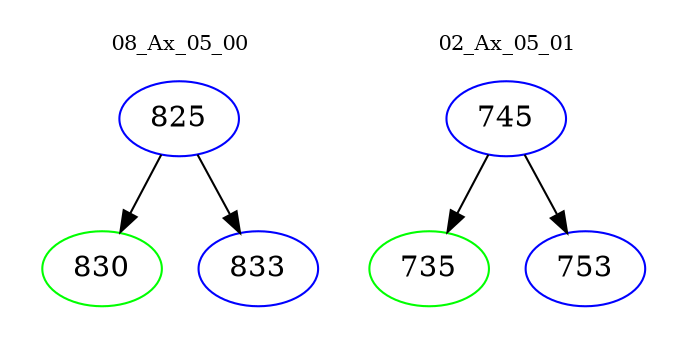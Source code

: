 digraph{
subgraph cluster_0 {
color = white
label = "08_Ax_05_00";
fontsize=10;
T0_825 [label="825", color="blue"]
T0_825 -> T0_830 [color="black"]
T0_830 [label="830", color="green"]
T0_825 -> T0_833 [color="black"]
T0_833 [label="833", color="blue"]
}
subgraph cluster_1 {
color = white
label = "02_Ax_05_01";
fontsize=10;
T1_745 [label="745", color="blue"]
T1_745 -> T1_735 [color="black"]
T1_735 [label="735", color="green"]
T1_745 -> T1_753 [color="black"]
T1_753 [label="753", color="blue"]
}
}
